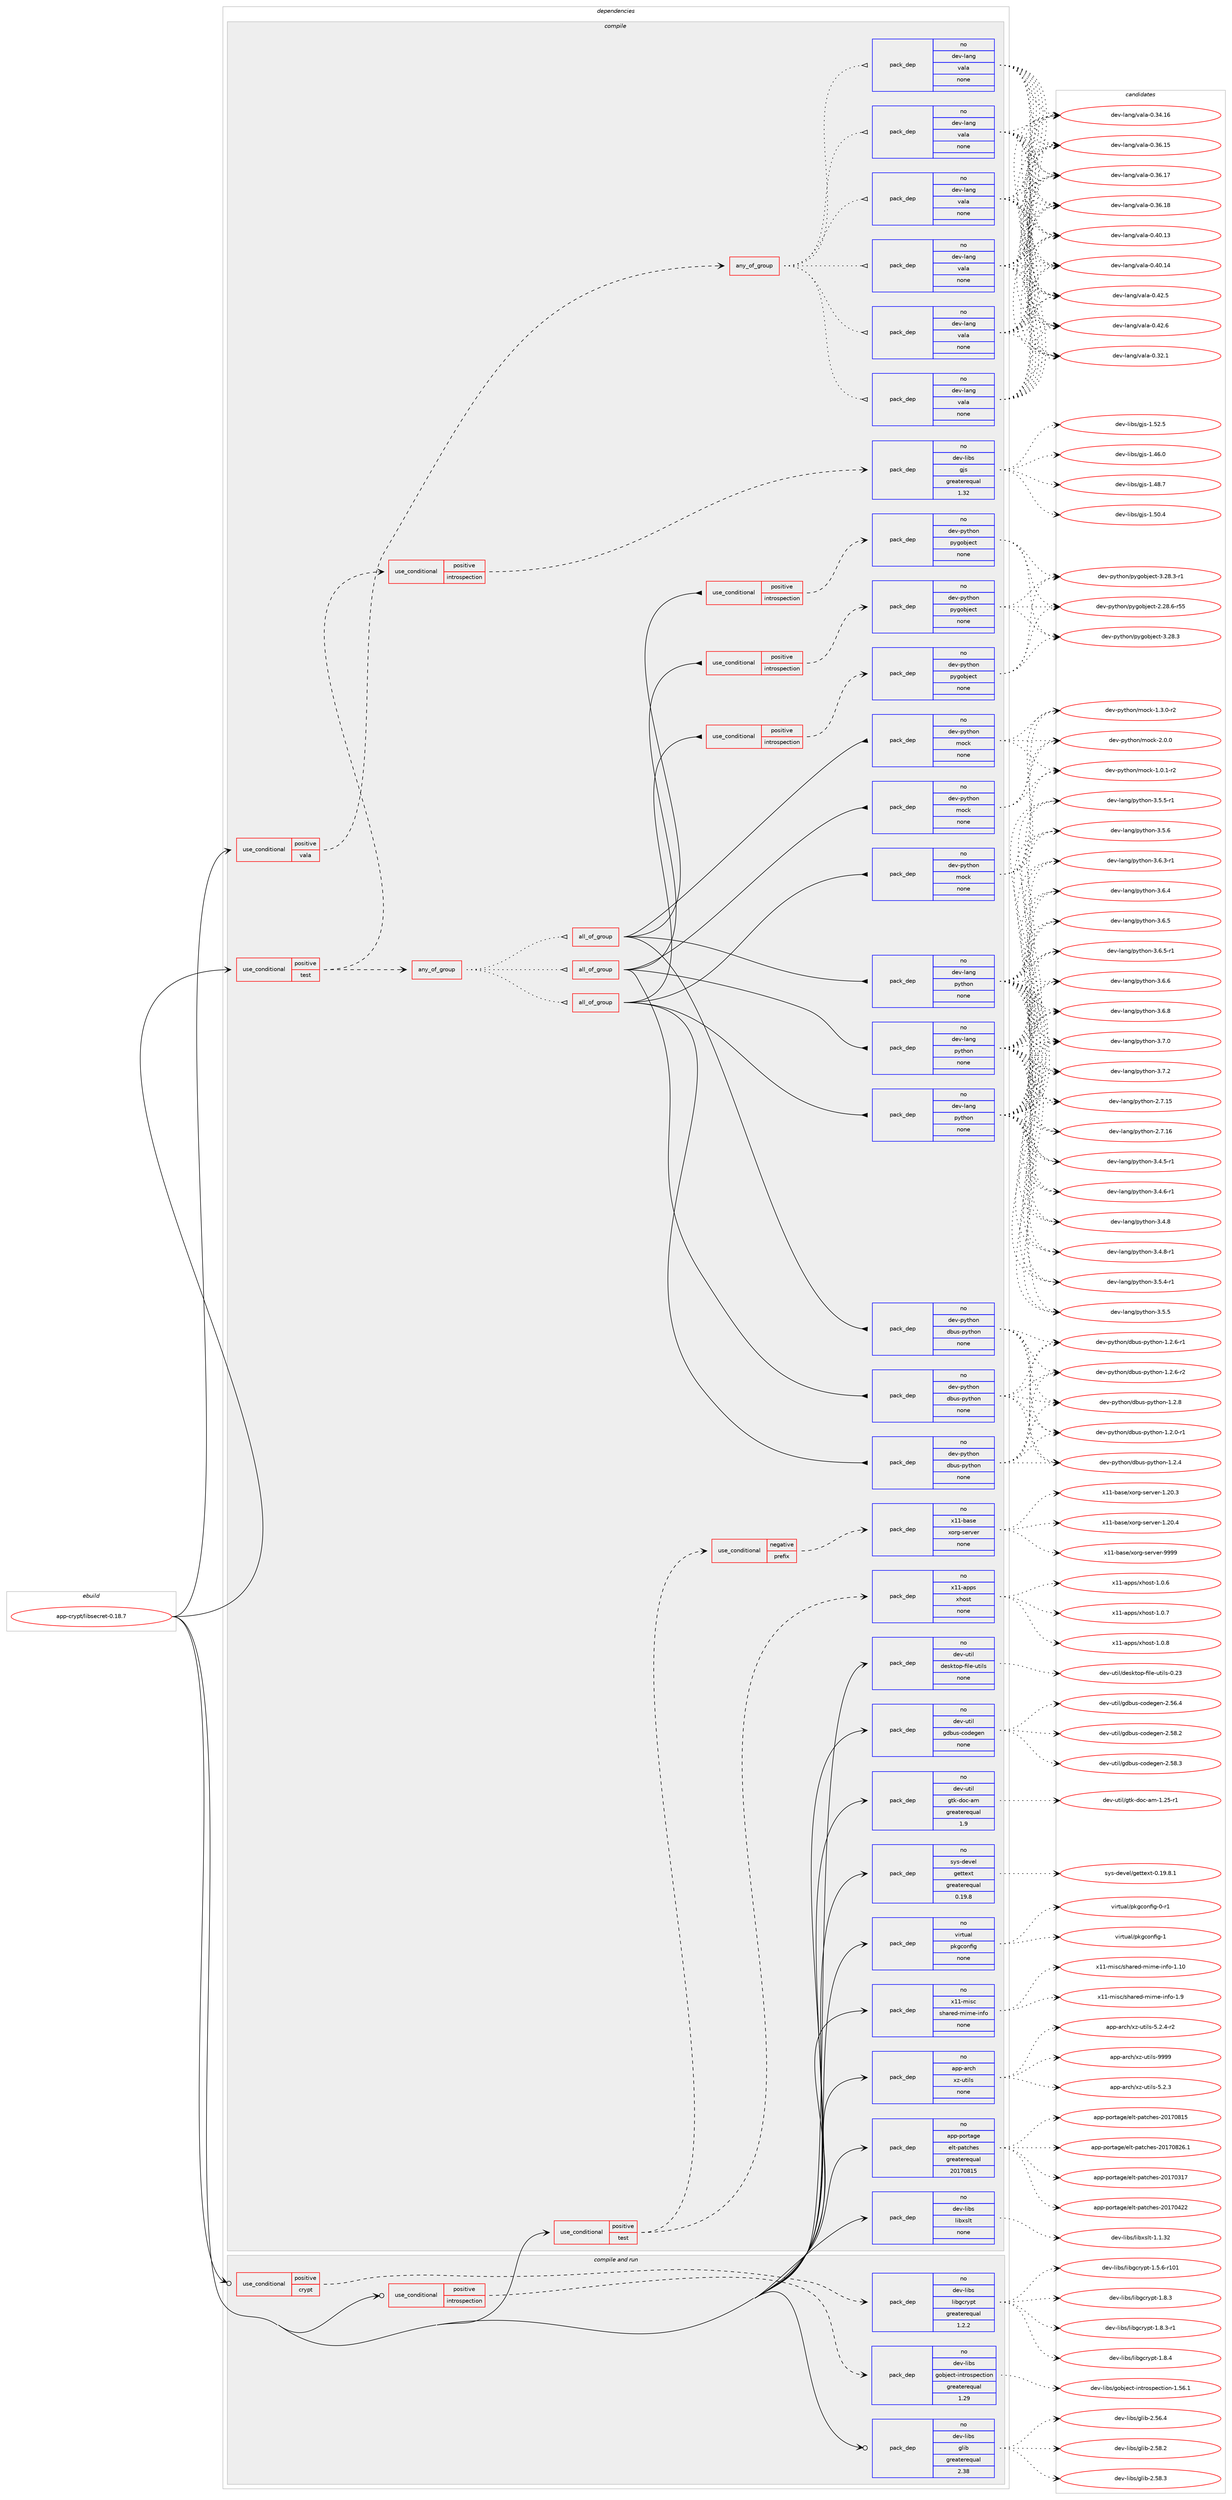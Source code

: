 digraph prolog {

# *************
# Graph options
# *************

newrank=true;
concentrate=true;
compound=true;
graph [rankdir=LR,fontname=Helvetica,fontsize=10,ranksep=1.5];#, ranksep=2.5, nodesep=0.2];
edge  [arrowhead=vee];
node  [fontname=Helvetica,fontsize=10];

# **********
# The ebuild
# **********

subgraph cluster_leftcol {
color=gray;
rank=same;
label=<<i>ebuild</i>>;
id [label="app-crypt/libsecret-0.18.7", color=red, width=4, href="../app-crypt/libsecret-0.18.7.svg"];
}

# ****************
# The dependencies
# ****************

subgraph cluster_midcol {
color=gray;
label=<<i>dependencies</i>>;
subgraph cluster_compile {
fillcolor="#eeeeee";
style=filled;
label=<<i>compile</i>>;
subgraph cond347782 {
dependency1276121 [label=<<TABLE BORDER="0" CELLBORDER="1" CELLSPACING="0" CELLPADDING="4"><TR><TD ROWSPAN="3" CELLPADDING="10">use_conditional</TD></TR><TR><TD>positive</TD></TR><TR><TD>test</TD></TR></TABLE>>, shape=none, color=red];
subgraph any19300 {
dependency1276122 [label=<<TABLE BORDER="0" CELLBORDER="1" CELLSPACING="0" CELLPADDING="4"><TR><TD CELLPADDING="10">any_of_group</TD></TR></TABLE>>, shape=none, color=red];subgraph all527 {
dependency1276123 [label=<<TABLE BORDER="0" CELLBORDER="1" CELLSPACING="0" CELLPADDING="4"><TR><TD CELLPADDING="10">all_of_group</TD></TR></TABLE>>, shape=none, color=red];subgraph pack908515 {
dependency1276124 [label=<<TABLE BORDER="0" CELLBORDER="1" CELLSPACING="0" CELLPADDING="4" WIDTH="220"><TR><TD ROWSPAN="6" CELLPADDING="30">pack_dep</TD></TR><TR><TD WIDTH="110">no</TD></TR><TR><TD>dev-lang</TD></TR><TR><TD>python</TD></TR><TR><TD>none</TD></TR><TR><TD></TD></TR></TABLE>>, shape=none, color=blue];
}
dependency1276123:e -> dependency1276124:w [weight=20,style="solid",arrowhead="inv"];
subgraph pack908516 {
dependency1276125 [label=<<TABLE BORDER="0" CELLBORDER="1" CELLSPACING="0" CELLPADDING="4" WIDTH="220"><TR><TD ROWSPAN="6" CELLPADDING="30">pack_dep</TD></TR><TR><TD WIDTH="110">no</TD></TR><TR><TD>dev-python</TD></TR><TR><TD>mock</TD></TR><TR><TD>none</TD></TR><TR><TD></TD></TR></TABLE>>, shape=none, color=blue];
}
dependency1276123:e -> dependency1276125:w [weight=20,style="solid",arrowhead="inv"];
subgraph pack908517 {
dependency1276126 [label=<<TABLE BORDER="0" CELLBORDER="1" CELLSPACING="0" CELLPADDING="4" WIDTH="220"><TR><TD ROWSPAN="6" CELLPADDING="30">pack_dep</TD></TR><TR><TD WIDTH="110">no</TD></TR><TR><TD>dev-python</TD></TR><TR><TD>dbus-python</TD></TR><TR><TD>none</TD></TR><TR><TD></TD></TR></TABLE>>, shape=none, color=blue];
}
dependency1276123:e -> dependency1276126:w [weight=20,style="solid",arrowhead="inv"];
subgraph cond347783 {
dependency1276127 [label=<<TABLE BORDER="0" CELLBORDER="1" CELLSPACING="0" CELLPADDING="4"><TR><TD ROWSPAN="3" CELLPADDING="10">use_conditional</TD></TR><TR><TD>positive</TD></TR><TR><TD>introspection</TD></TR></TABLE>>, shape=none, color=red];
subgraph pack908518 {
dependency1276128 [label=<<TABLE BORDER="0" CELLBORDER="1" CELLSPACING="0" CELLPADDING="4" WIDTH="220"><TR><TD ROWSPAN="6" CELLPADDING="30">pack_dep</TD></TR><TR><TD WIDTH="110">no</TD></TR><TR><TD>dev-python</TD></TR><TR><TD>pygobject</TD></TR><TR><TD>none</TD></TR><TR><TD></TD></TR></TABLE>>, shape=none, color=blue];
}
dependency1276127:e -> dependency1276128:w [weight=20,style="dashed",arrowhead="vee"];
}
dependency1276123:e -> dependency1276127:w [weight=20,style="solid",arrowhead="inv"];
}
dependency1276122:e -> dependency1276123:w [weight=20,style="dotted",arrowhead="oinv"];
subgraph all528 {
dependency1276129 [label=<<TABLE BORDER="0" CELLBORDER="1" CELLSPACING="0" CELLPADDING="4"><TR><TD CELLPADDING="10">all_of_group</TD></TR></TABLE>>, shape=none, color=red];subgraph pack908519 {
dependency1276130 [label=<<TABLE BORDER="0" CELLBORDER="1" CELLSPACING="0" CELLPADDING="4" WIDTH="220"><TR><TD ROWSPAN="6" CELLPADDING="30">pack_dep</TD></TR><TR><TD WIDTH="110">no</TD></TR><TR><TD>dev-lang</TD></TR><TR><TD>python</TD></TR><TR><TD>none</TD></TR><TR><TD></TD></TR></TABLE>>, shape=none, color=blue];
}
dependency1276129:e -> dependency1276130:w [weight=20,style="solid",arrowhead="inv"];
subgraph pack908520 {
dependency1276131 [label=<<TABLE BORDER="0" CELLBORDER="1" CELLSPACING="0" CELLPADDING="4" WIDTH="220"><TR><TD ROWSPAN="6" CELLPADDING="30">pack_dep</TD></TR><TR><TD WIDTH="110">no</TD></TR><TR><TD>dev-python</TD></TR><TR><TD>mock</TD></TR><TR><TD>none</TD></TR><TR><TD></TD></TR></TABLE>>, shape=none, color=blue];
}
dependency1276129:e -> dependency1276131:w [weight=20,style="solid",arrowhead="inv"];
subgraph pack908521 {
dependency1276132 [label=<<TABLE BORDER="0" CELLBORDER="1" CELLSPACING="0" CELLPADDING="4" WIDTH="220"><TR><TD ROWSPAN="6" CELLPADDING="30">pack_dep</TD></TR><TR><TD WIDTH="110">no</TD></TR><TR><TD>dev-python</TD></TR><TR><TD>dbus-python</TD></TR><TR><TD>none</TD></TR><TR><TD></TD></TR></TABLE>>, shape=none, color=blue];
}
dependency1276129:e -> dependency1276132:w [weight=20,style="solid",arrowhead="inv"];
subgraph cond347784 {
dependency1276133 [label=<<TABLE BORDER="0" CELLBORDER="1" CELLSPACING="0" CELLPADDING="4"><TR><TD ROWSPAN="3" CELLPADDING="10">use_conditional</TD></TR><TR><TD>positive</TD></TR><TR><TD>introspection</TD></TR></TABLE>>, shape=none, color=red];
subgraph pack908522 {
dependency1276134 [label=<<TABLE BORDER="0" CELLBORDER="1" CELLSPACING="0" CELLPADDING="4" WIDTH="220"><TR><TD ROWSPAN="6" CELLPADDING="30">pack_dep</TD></TR><TR><TD WIDTH="110">no</TD></TR><TR><TD>dev-python</TD></TR><TR><TD>pygobject</TD></TR><TR><TD>none</TD></TR><TR><TD></TD></TR></TABLE>>, shape=none, color=blue];
}
dependency1276133:e -> dependency1276134:w [weight=20,style="dashed",arrowhead="vee"];
}
dependency1276129:e -> dependency1276133:w [weight=20,style="solid",arrowhead="inv"];
}
dependency1276122:e -> dependency1276129:w [weight=20,style="dotted",arrowhead="oinv"];
subgraph all529 {
dependency1276135 [label=<<TABLE BORDER="0" CELLBORDER="1" CELLSPACING="0" CELLPADDING="4"><TR><TD CELLPADDING="10">all_of_group</TD></TR></TABLE>>, shape=none, color=red];subgraph pack908523 {
dependency1276136 [label=<<TABLE BORDER="0" CELLBORDER="1" CELLSPACING="0" CELLPADDING="4" WIDTH="220"><TR><TD ROWSPAN="6" CELLPADDING="30">pack_dep</TD></TR><TR><TD WIDTH="110">no</TD></TR><TR><TD>dev-lang</TD></TR><TR><TD>python</TD></TR><TR><TD>none</TD></TR><TR><TD></TD></TR></TABLE>>, shape=none, color=blue];
}
dependency1276135:e -> dependency1276136:w [weight=20,style="solid",arrowhead="inv"];
subgraph pack908524 {
dependency1276137 [label=<<TABLE BORDER="0" CELLBORDER="1" CELLSPACING="0" CELLPADDING="4" WIDTH="220"><TR><TD ROWSPAN="6" CELLPADDING="30">pack_dep</TD></TR><TR><TD WIDTH="110">no</TD></TR><TR><TD>dev-python</TD></TR><TR><TD>mock</TD></TR><TR><TD>none</TD></TR><TR><TD></TD></TR></TABLE>>, shape=none, color=blue];
}
dependency1276135:e -> dependency1276137:w [weight=20,style="solid",arrowhead="inv"];
subgraph pack908525 {
dependency1276138 [label=<<TABLE BORDER="0" CELLBORDER="1" CELLSPACING="0" CELLPADDING="4" WIDTH="220"><TR><TD ROWSPAN="6" CELLPADDING="30">pack_dep</TD></TR><TR><TD WIDTH="110">no</TD></TR><TR><TD>dev-python</TD></TR><TR><TD>dbus-python</TD></TR><TR><TD>none</TD></TR><TR><TD></TD></TR></TABLE>>, shape=none, color=blue];
}
dependency1276135:e -> dependency1276138:w [weight=20,style="solid",arrowhead="inv"];
subgraph cond347785 {
dependency1276139 [label=<<TABLE BORDER="0" CELLBORDER="1" CELLSPACING="0" CELLPADDING="4"><TR><TD ROWSPAN="3" CELLPADDING="10">use_conditional</TD></TR><TR><TD>positive</TD></TR><TR><TD>introspection</TD></TR></TABLE>>, shape=none, color=red];
subgraph pack908526 {
dependency1276140 [label=<<TABLE BORDER="0" CELLBORDER="1" CELLSPACING="0" CELLPADDING="4" WIDTH="220"><TR><TD ROWSPAN="6" CELLPADDING="30">pack_dep</TD></TR><TR><TD WIDTH="110">no</TD></TR><TR><TD>dev-python</TD></TR><TR><TD>pygobject</TD></TR><TR><TD>none</TD></TR><TR><TD></TD></TR></TABLE>>, shape=none, color=blue];
}
dependency1276139:e -> dependency1276140:w [weight=20,style="dashed",arrowhead="vee"];
}
dependency1276135:e -> dependency1276139:w [weight=20,style="solid",arrowhead="inv"];
}
dependency1276122:e -> dependency1276135:w [weight=20,style="dotted",arrowhead="oinv"];
}
dependency1276121:e -> dependency1276122:w [weight=20,style="dashed",arrowhead="vee"];
subgraph cond347786 {
dependency1276141 [label=<<TABLE BORDER="0" CELLBORDER="1" CELLSPACING="0" CELLPADDING="4"><TR><TD ROWSPAN="3" CELLPADDING="10">use_conditional</TD></TR><TR><TD>positive</TD></TR><TR><TD>introspection</TD></TR></TABLE>>, shape=none, color=red];
subgraph pack908527 {
dependency1276142 [label=<<TABLE BORDER="0" CELLBORDER="1" CELLSPACING="0" CELLPADDING="4" WIDTH="220"><TR><TD ROWSPAN="6" CELLPADDING="30">pack_dep</TD></TR><TR><TD WIDTH="110">no</TD></TR><TR><TD>dev-libs</TD></TR><TR><TD>gjs</TD></TR><TR><TD>greaterequal</TD></TR><TR><TD>1.32</TD></TR></TABLE>>, shape=none, color=blue];
}
dependency1276141:e -> dependency1276142:w [weight=20,style="dashed",arrowhead="vee"];
}
dependency1276121:e -> dependency1276141:w [weight=20,style="dashed",arrowhead="vee"];
}
id:e -> dependency1276121:w [weight=20,style="solid",arrowhead="vee"];
subgraph cond347787 {
dependency1276143 [label=<<TABLE BORDER="0" CELLBORDER="1" CELLSPACING="0" CELLPADDING="4"><TR><TD ROWSPAN="3" CELLPADDING="10">use_conditional</TD></TR><TR><TD>positive</TD></TR><TR><TD>test</TD></TR></TABLE>>, shape=none, color=red];
subgraph cond347788 {
dependency1276144 [label=<<TABLE BORDER="0" CELLBORDER="1" CELLSPACING="0" CELLPADDING="4"><TR><TD ROWSPAN="3" CELLPADDING="10">use_conditional</TD></TR><TR><TD>negative</TD></TR><TR><TD>prefix</TD></TR></TABLE>>, shape=none, color=red];
subgraph pack908528 {
dependency1276145 [label=<<TABLE BORDER="0" CELLBORDER="1" CELLSPACING="0" CELLPADDING="4" WIDTH="220"><TR><TD ROWSPAN="6" CELLPADDING="30">pack_dep</TD></TR><TR><TD WIDTH="110">no</TD></TR><TR><TD>x11-base</TD></TR><TR><TD>xorg-server</TD></TR><TR><TD>none</TD></TR><TR><TD></TD></TR></TABLE>>, shape=none, color=blue];
}
dependency1276144:e -> dependency1276145:w [weight=20,style="dashed",arrowhead="vee"];
}
dependency1276143:e -> dependency1276144:w [weight=20,style="dashed",arrowhead="vee"];
subgraph pack908529 {
dependency1276146 [label=<<TABLE BORDER="0" CELLBORDER="1" CELLSPACING="0" CELLPADDING="4" WIDTH="220"><TR><TD ROWSPAN="6" CELLPADDING="30">pack_dep</TD></TR><TR><TD WIDTH="110">no</TD></TR><TR><TD>x11-apps</TD></TR><TR><TD>xhost</TD></TR><TR><TD>none</TD></TR><TR><TD></TD></TR></TABLE>>, shape=none, color=blue];
}
dependency1276143:e -> dependency1276146:w [weight=20,style="dashed",arrowhead="vee"];
}
id:e -> dependency1276143:w [weight=20,style="solid",arrowhead="vee"];
subgraph cond347789 {
dependency1276147 [label=<<TABLE BORDER="0" CELLBORDER="1" CELLSPACING="0" CELLPADDING="4"><TR><TD ROWSPAN="3" CELLPADDING="10">use_conditional</TD></TR><TR><TD>positive</TD></TR><TR><TD>vala</TD></TR></TABLE>>, shape=none, color=red];
subgraph any19301 {
dependency1276148 [label=<<TABLE BORDER="0" CELLBORDER="1" CELLSPACING="0" CELLPADDING="4"><TR><TD CELLPADDING="10">any_of_group</TD></TR></TABLE>>, shape=none, color=red];subgraph pack908530 {
dependency1276149 [label=<<TABLE BORDER="0" CELLBORDER="1" CELLSPACING="0" CELLPADDING="4" WIDTH="220"><TR><TD ROWSPAN="6" CELLPADDING="30">pack_dep</TD></TR><TR><TD WIDTH="110">no</TD></TR><TR><TD>dev-lang</TD></TR><TR><TD>vala</TD></TR><TR><TD>none</TD></TR><TR><TD></TD></TR></TABLE>>, shape=none, color=blue];
}
dependency1276148:e -> dependency1276149:w [weight=20,style="dotted",arrowhead="oinv"];
subgraph pack908531 {
dependency1276150 [label=<<TABLE BORDER="0" CELLBORDER="1" CELLSPACING="0" CELLPADDING="4" WIDTH="220"><TR><TD ROWSPAN="6" CELLPADDING="30">pack_dep</TD></TR><TR><TD WIDTH="110">no</TD></TR><TR><TD>dev-lang</TD></TR><TR><TD>vala</TD></TR><TR><TD>none</TD></TR><TR><TD></TD></TR></TABLE>>, shape=none, color=blue];
}
dependency1276148:e -> dependency1276150:w [weight=20,style="dotted",arrowhead="oinv"];
subgraph pack908532 {
dependency1276151 [label=<<TABLE BORDER="0" CELLBORDER="1" CELLSPACING="0" CELLPADDING="4" WIDTH="220"><TR><TD ROWSPAN="6" CELLPADDING="30">pack_dep</TD></TR><TR><TD WIDTH="110">no</TD></TR><TR><TD>dev-lang</TD></TR><TR><TD>vala</TD></TR><TR><TD>none</TD></TR><TR><TD></TD></TR></TABLE>>, shape=none, color=blue];
}
dependency1276148:e -> dependency1276151:w [weight=20,style="dotted",arrowhead="oinv"];
subgraph pack908533 {
dependency1276152 [label=<<TABLE BORDER="0" CELLBORDER="1" CELLSPACING="0" CELLPADDING="4" WIDTH="220"><TR><TD ROWSPAN="6" CELLPADDING="30">pack_dep</TD></TR><TR><TD WIDTH="110">no</TD></TR><TR><TD>dev-lang</TD></TR><TR><TD>vala</TD></TR><TR><TD>none</TD></TR><TR><TD></TD></TR></TABLE>>, shape=none, color=blue];
}
dependency1276148:e -> dependency1276152:w [weight=20,style="dotted",arrowhead="oinv"];
subgraph pack908534 {
dependency1276153 [label=<<TABLE BORDER="0" CELLBORDER="1" CELLSPACING="0" CELLPADDING="4" WIDTH="220"><TR><TD ROWSPAN="6" CELLPADDING="30">pack_dep</TD></TR><TR><TD WIDTH="110">no</TD></TR><TR><TD>dev-lang</TD></TR><TR><TD>vala</TD></TR><TR><TD>none</TD></TR><TR><TD></TD></TR></TABLE>>, shape=none, color=blue];
}
dependency1276148:e -> dependency1276153:w [weight=20,style="dotted",arrowhead="oinv"];
subgraph pack908535 {
dependency1276154 [label=<<TABLE BORDER="0" CELLBORDER="1" CELLSPACING="0" CELLPADDING="4" WIDTH="220"><TR><TD ROWSPAN="6" CELLPADDING="30">pack_dep</TD></TR><TR><TD WIDTH="110">no</TD></TR><TR><TD>dev-lang</TD></TR><TR><TD>vala</TD></TR><TR><TD>none</TD></TR><TR><TD></TD></TR></TABLE>>, shape=none, color=blue];
}
dependency1276148:e -> dependency1276154:w [weight=20,style="dotted",arrowhead="oinv"];
}
dependency1276147:e -> dependency1276148:w [weight=20,style="dashed",arrowhead="vee"];
}
id:e -> dependency1276147:w [weight=20,style="solid",arrowhead="vee"];
subgraph pack908536 {
dependency1276155 [label=<<TABLE BORDER="0" CELLBORDER="1" CELLSPACING="0" CELLPADDING="4" WIDTH="220"><TR><TD ROWSPAN="6" CELLPADDING="30">pack_dep</TD></TR><TR><TD WIDTH="110">no</TD></TR><TR><TD>app-arch</TD></TR><TR><TD>xz-utils</TD></TR><TR><TD>none</TD></TR><TR><TD></TD></TR></TABLE>>, shape=none, color=blue];
}
id:e -> dependency1276155:w [weight=20,style="solid",arrowhead="vee"];
subgraph pack908537 {
dependency1276156 [label=<<TABLE BORDER="0" CELLBORDER="1" CELLSPACING="0" CELLPADDING="4" WIDTH="220"><TR><TD ROWSPAN="6" CELLPADDING="30">pack_dep</TD></TR><TR><TD WIDTH="110">no</TD></TR><TR><TD>app-portage</TD></TR><TR><TD>elt-patches</TD></TR><TR><TD>greaterequal</TD></TR><TR><TD>20170815</TD></TR></TABLE>>, shape=none, color=blue];
}
id:e -> dependency1276156:w [weight=20,style="solid",arrowhead="vee"];
subgraph pack908538 {
dependency1276157 [label=<<TABLE BORDER="0" CELLBORDER="1" CELLSPACING="0" CELLPADDING="4" WIDTH="220"><TR><TD ROWSPAN="6" CELLPADDING="30">pack_dep</TD></TR><TR><TD WIDTH="110">no</TD></TR><TR><TD>dev-libs</TD></TR><TR><TD>libxslt</TD></TR><TR><TD>none</TD></TR><TR><TD></TD></TR></TABLE>>, shape=none, color=blue];
}
id:e -> dependency1276157:w [weight=20,style="solid",arrowhead="vee"];
subgraph pack908539 {
dependency1276158 [label=<<TABLE BORDER="0" CELLBORDER="1" CELLSPACING="0" CELLPADDING="4" WIDTH="220"><TR><TD ROWSPAN="6" CELLPADDING="30">pack_dep</TD></TR><TR><TD WIDTH="110">no</TD></TR><TR><TD>dev-util</TD></TR><TR><TD>desktop-file-utils</TD></TR><TR><TD>none</TD></TR><TR><TD></TD></TR></TABLE>>, shape=none, color=blue];
}
id:e -> dependency1276158:w [weight=20,style="solid",arrowhead="vee"];
subgraph pack908540 {
dependency1276159 [label=<<TABLE BORDER="0" CELLBORDER="1" CELLSPACING="0" CELLPADDING="4" WIDTH="220"><TR><TD ROWSPAN="6" CELLPADDING="30">pack_dep</TD></TR><TR><TD WIDTH="110">no</TD></TR><TR><TD>dev-util</TD></TR><TR><TD>gdbus-codegen</TD></TR><TR><TD>none</TD></TR><TR><TD></TD></TR></TABLE>>, shape=none, color=blue];
}
id:e -> dependency1276159:w [weight=20,style="solid",arrowhead="vee"];
subgraph pack908541 {
dependency1276160 [label=<<TABLE BORDER="0" CELLBORDER="1" CELLSPACING="0" CELLPADDING="4" WIDTH="220"><TR><TD ROWSPAN="6" CELLPADDING="30">pack_dep</TD></TR><TR><TD WIDTH="110">no</TD></TR><TR><TD>dev-util</TD></TR><TR><TD>gtk-doc-am</TD></TR><TR><TD>greaterequal</TD></TR><TR><TD>1.9</TD></TR></TABLE>>, shape=none, color=blue];
}
id:e -> dependency1276160:w [weight=20,style="solid",arrowhead="vee"];
subgraph pack908542 {
dependency1276161 [label=<<TABLE BORDER="0" CELLBORDER="1" CELLSPACING="0" CELLPADDING="4" WIDTH="220"><TR><TD ROWSPAN="6" CELLPADDING="30">pack_dep</TD></TR><TR><TD WIDTH="110">no</TD></TR><TR><TD>sys-devel</TD></TR><TR><TD>gettext</TD></TR><TR><TD>greaterequal</TD></TR><TR><TD>0.19.8</TD></TR></TABLE>>, shape=none, color=blue];
}
id:e -> dependency1276161:w [weight=20,style="solid",arrowhead="vee"];
subgraph pack908543 {
dependency1276162 [label=<<TABLE BORDER="0" CELLBORDER="1" CELLSPACING="0" CELLPADDING="4" WIDTH="220"><TR><TD ROWSPAN="6" CELLPADDING="30">pack_dep</TD></TR><TR><TD WIDTH="110">no</TD></TR><TR><TD>virtual</TD></TR><TR><TD>pkgconfig</TD></TR><TR><TD>none</TD></TR><TR><TD></TD></TR></TABLE>>, shape=none, color=blue];
}
id:e -> dependency1276162:w [weight=20,style="solid",arrowhead="vee"];
subgraph pack908544 {
dependency1276163 [label=<<TABLE BORDER="0" CELLBORDER="1" CELLSPACING="0" CELLPADDING="4" WIDTH="220"><TR><TD ROWSPAN="6" CELLPADDING="30">pack_dep</TD></TR><TR><TD WIDTH="110">no</TD></TR><TR><TD>x11-misc</TD></TR><TR><TD>shared-mime-info</TD></TR><TR><TD>none</TD></TR><TR><TD></TD></TR></TABLE>>, shape=none, color=blue];
}
id:e -> dependency1276163:w [weight=20,style="solid",arrowhead="vee"];
}
subgraph cluster_compileandrun {
fillcolor="#eeeeee";
style=filled;
label=<<i>compile and run</i>>;
subgraph cond347790 {
dependency1276164 [label=<<TABLE BORDER="0" CELLBORDER="1" CELLSPACING="0" CELLPADDING="4"><TR><TD ROWSPAN="3" CELLPADDING="10">use_conditional</TD></TR><TR><TD>positive</TD></TR><TR><TD>crypt</TD></TR></TABLE>>, shape=none, color=red];
subgraph pack908545 {
dependency1276165 [label=<<TABLE BORDER="0" CELLBORDER="1" CELLSPACING="0" CELLPADDING="4" WIDTH="220"><TR><TD ROWSPAN="6" CELLPADDING="30">pack_dep</TD></TR><TR><TD WIDTH="110">no</TD></TR><TR><TD>dev-libs</TD></TR><TR><TD>libgcrypt</TD></TR><TR><TD>greaterequal</TD></TR><TR><TD>1.2.2</TD></TR></TABLE>>, shape=none, color=blue];
}
dependency1276164:e -> dependency1276165:w [weight=20,style="dashed",arrowhead="vee"];
}
id:e -> dependency1276164:w [weight=20,style="solid",arrowhead="odotvee"];
subgraph cond347791 {
dependency1276166 [label=<<TABLE BORDER="0" CELLBORDER="1" CELLSPACING="0" CELLPADDING="4"><TR><TD ROWSPAN="3" CELLPADDING="10">use_conditional</TD></TR><TR><TD>positive</TD></TR><TR><TD>introspection</TD></TR></TABLE>>, shape=none, color=red];
subgraph pack908546 {
dependency1276167 [label=<<TABLE BORDER="0" CELLBORDER="1" CELLSPACING="0" CELLPADDING="4" WIDTH="220"><TR><TD ROWSPAN="6" CELLPADDING="30">pack_dep</TD></TR><TR><TD WIDTH="110">no</TD></TR><TR><TD>dev-libs</TD></TR><TR><TD>gobject-introspection</TD></TR><TR><TD>greaterequal</TD></TR><TR><TD>1.29</TD></TR></TABLE>>, shape=none, color=blue];
}
dependency1276166:e -> dependency1276167:w [weight=20,style="dashed",arrowhead="vee"];
}
id:e -> dependency1276166:w [weight=20,style="solid",arrowhead="odotvee"];
subgraph pack908547 {
dependency1276168 [label=<<TABLE BORDER="0" CELLBORDER="1" CELLSPACING="0" CELLPADDING="4" WIDTH="220"><TR><TD ROWSPAN="6" CELLPADDING="30">pack_dep</TD></TR><TR><TD WIDTH="110">no</TD></TR><TR><TD>dev-libs</TD></TR><TR><TD>glib</TD></TR><TR><TD>greaterequal</TD></TR><TR><TD>2.38</TD></TR></TABLE>>, shape=none, color=blue];
}
id:e -> dependency1276168:w [weight=20,style="solid",arrowhead="odotvee"];
}
subgraph cluster_run {
fillcolor="#eeeeee";
style=filled;
label=<<i>run</i>>;
}
}

# **************
# The candidates
# **************

subgraph cluster_choices {
rank=same;
color=gray;
label=<<i>candidates</i>>;

subgraph choice908515 {
color=black;
nodesep=1;
choice10010111845108971101034711212111610411111045504655464953 [label="dev-lang/python-2.7.15", color=red, width=4,href="../dev-lang/python-2.7.15.svg"];
choice10010111845108971101034711212111610411111045504655464954 [label="dev-lang/python-2.7.16", color=red, width=4,href="../dev-lang/python-2.7.16.svg"];
choice1001011184510897110103471121211161041111104551465246534511449 [label="dev-lang/python-3.4.5-r1", color=red, width=4,href="../dev-lang/python-3.4.5-r1.svg"];
choice1001011184510897110103471121211161041111104551465246544511449 [label="dev-lang/python-3.4.6-r1", color=red, width=4,href="../dev-lang/python-3.4.6-r1.svg"];
choice100101118451089711010347112121116104111110455146524656 [label="dev-lang/python-3.4.8", color=red, width=4,href="../dev-lang/python-3.4.8.svg"];
choice1001011184510897110103471121211161041111104551465246564511449 [label="dev-lang/python-3.4.8-r1", color=red, width=4,href="../dev-lang/python-3.4.8-r1.svg"];
choice1001011184510897110103471121211161041111104551465346524511449 [label="dev-lang/python-3.5.4-r1", color=red, width=4,href="../dev-lang/python-3.5.4-r1.svg"];
choice100101118451089711010347112121116104111110455146534653 [label="dev-lang/python-3.5.5", color=red, width=4,href="../dev-lang/python-3.5.5.svg"];
choice1001011184510897110103471121211161041111104551465346534511449 [label="dev-lang/python-3.5.5-r1", color=red, width=4,href="../dev-lang/python-3.5.5-r1.svg"];
choice100101118451089711010347112121116104111110455146534654 [label="dev-lang/python-3.5.6", color=red, width=4,href="../dev-lang/python-3.5.6.svg"];
choice1001011184510897110103471121211161041111104551465446514511449 [label="dev-lang/python-3.6.3-r1", color=red, width=4,href="../dev-lang/python-3.6.3-r1.svg"];
choice100101118451089711010347112121116104111110455146544652 [label="dev-lang/python-3.6.4", color=red, width=4,href="../dev-lang/python-3.6.4.svg"];
choice100101118451089711010347112121116104111110455146544653 [label="dev-lang/python-3.6.5", color=red, width=4,href="../dev-lang/python-3.6.5.svg"];
choice1001011184510897110103471121211161041111104551465446534511449 [label="dev-lang/python-3.6.5-r1", color=red, width=4,href="../dev-lang/python-3.6.5-r1.svg"];
choice100101118451089711010347112121116104111110455146544654 [label="dev-lang/python-3.6.6", color=red, width=4,href="../dev-lang/python-3.6.6.svg"];
choice100101118451089711010347112121116104111110455146544656 [label="dev-lang/python-3.6.8", color=red, width=4,href="../dev-lang/python-3.6.8.svg"];
choice100101118451089711010347112121116104111110455146554648 [label="dev-lang/python-3.7.0", color=red, width=4,href="../dev-lang/python-3.7.0.svg"];
choice100101118451089711010347112121116104111110455146554650 [label="dev-lang/python-3.7.2", color=red, width=4,href="../dev-lang/python-3.7.2.svg"];
dependency1276124:e -> choice10010111845108971101034711212111610411111045504655464953:w [style=dotted,weight="100"];
dependency1276124:e -> choice10010111845108971101034711212111610411111045504655464954:w [style=dotted,weight="100"];
dependency1276124:e -> choice1001011184510897110103471121211161041111104551465246534511449:w [style=dotted,weight="100"];
dependency1276124:e -> choice1001011184510897110103471121211161041111104551465246544511449:w [style=dotted,weight="100"];
dependency1276124:e -> choice100101118451089711010347112121116104111110455146524656:w [style=dotted,weight="100"];
dependency1276124:e -> choice1001011184510897110103471121211161041111104551465246564511449:w [style=dotted,weight="100"];
dependency1276124:e -> choice1001011184510897110103471121211161041111104551465346524511449:w [style=dotted,weight="100"];
dependency1276124:e -> choice100101118451089711010347112121116104111110455146534653:w [style=dotted,weight="100"];
dependency1276124:e -> choice1001011184510897110103471121211161041111104551465346534511449:w [style=dotted,weight="100"];
dependency1276124:e -> choice100101118451089711010347112121116104111110455146534654:w [style=dotted,weight="100"];
dependency1276124:e -> choice1001011184510897110103471121211161041111104551465446514511449:w [style=dotted,weight="100"];
dependency1276124:e -> choice100101118451089711010347112121116104111110455146544652:w [style=dotted,weight="100"];
dependency1276124:e -> choice100101118451089711010347112121116104111110455146544653:w [style=dotted,weight="100"];
dependency1276124:e -> choice1001011184510897110103471121211161041111104551465446534511449:w [style=dotted,weight="100"];
dependency1276124:e -> choice100101118451089711010347112121116104111110455146544654:w [style=dotted,weight="100"];
dependency1276124:e -> choice100101118451089711010347112121116104111110455146544656:w [style=dotted,weight="100"];
dependency1276124:e -> choice100101118451089711010347112121116104111110455146554648:w [style=dotted,weight="100"];
dependency1276124:e -> choice100101118451089711010347112121116104111110455146554650:w [style=dotted,weight="100"];
}
subgraph choice908516 {
color=black;
nodesep=1;
choice1001011184511212111610411111047109111991074549464846494511450 [label="dev-python/mock-1.0.1-r2", color=red, width=4,href="../dev-python/mock-1.0.1-r2.svg"];
choice1001011184511212111610411111047109111991074549465146484511450 [label="dev-python/mock-1.3.0-r2", color=red, width=4,href="../dev-python/mock-1.3.0-r2.svg"];
choice100101118451121211161041111104710911199107455046484648 [label="dev-python/mock-2.0.0", color=red, width=4,href="../dev-python/mock-2.0.0.svg"];
dependency1276125:e -> choice1001011184511212111610411111047109111991074549464846494511450:w [style=dotted,weight="100"];
dependency1276125:e -> choice1001011184511212111610411111047109111991074549465146484511450:w [style=dotted,weight="100"];
dependency1276125:e -> choice100101118451121211161041111104710911199107455046484648:w [style=dotted,weight="100"];
}
subgraph choice908517 {
color=black;
nodesep=1;
choice100101118451121211161041111104710098117115451121211161041111104549465046484511449 [label="dev-python/dbus-python-1.2.0-r1", color=red, width=4,href="../dev-python/dbus-python-1.2.0-r1.svg"];
choice10010111845112121116104111110471009811711545112121116104111110454946504652 [label="dev-python/dbus-python-1.2.4", color=red, width=4,href="../dev-python/dbus-python-1.2.4.svg"];
choice100101118451121211161041111104710098117115451121211161041111104549465046544511449 [label="dev-python/dbus-python-1.2.6-r1", color=red, width=4,href="../dev-python/dbus-python-1.2.6-r1.svg"];
choice100101118451121211161041111104710098117115451121211161041111104549465046544511450 [label="dev-python/dbus-python-1.2.6-r2", color=red, width=4,href="../dev-python/dbus-python-1.2.6-r2.svg"];
choice10010111845112121116104111110471009811711545112121116104111110454946504656 [label="dev-python/dbus-python-1.2.8", color=red, width=4,href="../dev-python/dbus-python-1.2.8.svg"];
dependency1276126:e -> choice100101118451121211161041111104710098117115451121211161041111104549465046484511449:w [style=dotted,weight="100"];
dependency1276126:e -> choice10010111845112121116104111110471009811711545112121116104111110454946504652:w [style=dotted,weight="100"];
dependency1276126:e -> choice100101118451121211161041111104710098117115451121211161041111104549465046544511449:w [style=dotted,weight="100"];
dependency1276126:e -> choice100101118451121211161041111104710098117115451121211161041111104549465046544511450:w [style=dotted,weight="100"];
dependency1276126:e -> choice10010111845112121116104111110471009811711545112121116104111110454946504656:w [style=dotted,weight="100"];
}
subgraph choice908518 {
color=black;
nodesep=1;
choice1001011184511212111610411111047112121103111981061019911645504650564654451145353 [label="dev-python/pygobject-2.28.6-r55", color=red, width=4,href="../dev-python/pygobject-2.28.6-r55.svg"];
choice1001011184511212111610411111047112121103111981061019911645514650564651 [label="dev-python/pygobject-3.28.3", color=red, width=4,href="../dev-python/pygobject-3.28.3.svg"];
choice10010111845112121116104111110471121211031119810610199116455146505646514511449 [label="dev-python/pygobject-3.28.3-r1", color=red, width=4,href="../dev-python/pygobject-3.28.3-r1.svg"];
dependency1276128:e -> choice1001011184511212111610411111047112121103111981061019911645504650564654451145353:w [style=dotted,weight="100"];
dependency1276128:e -> choice1001011184511212111610411111047112121103111981061019911645514650564651:w [style=dotted,weight="100"];
dependency1276128:e -> choice10010111845112121116104111110471121211031119810610199116455146505646514511449:w [style=dotted,weight="100"];
}
subgraph choice908519 {
color=black;
nodesep=1;
choice10010111845108971101034711212111610411111045504655464953 [label="dev-lang/python-2.7.15", color=red, width=4,href="../dev-lang/python-2.7.15.svg"];
choice10010111845108971101034711212111610411111045504655464954 [label="dev-lang/python-2.7.16", color=red, width=4,href="../dev-lang/python-2.7.16.svg"];
choice1001011184510897110103471121211161041111104551465246534511449 [label="dev-lang/python-3.4.5-r1", color=red, width=4,href="../dev-lang/python-3.4.5-r1.svg"];
choice1001011184510897110103471121211161041111104551465246544511449 [label="dev-lang/python-3.4.6-r1", color=red, width=4,href="../dev-lang/python-3.4.6-r1.svg"];
choice100101118451089711010347112121116104111110455146524656 [label="dev-lang/python-3.4.8", color=red, width=4,href="../dev-lang/python-3.4.8.svg"];
choice1001011184510897110103471121211161041111104551465246564511449 [label="dev-lang/python-3.4.8-r1", color=red, width=4,href="../dev-lang/python-3.4.8-r1.svg"];
choice1001011184510897110103471121211161041111104551465346524511449 [label="dev-lang/python-3.5.4-r1", color=red, width=4,href="../dev-lang/python-3.5.4-r1.svg"];
choice100101118451089711010347112121116104111110455146534653 [label="dev-lang/python-3.5.5", color=red, width=4,href="../dev-lang/python-3.5.5.svg"];
choice1001011184510897110103471121211161041111104551465346534511449 [label="dev-lang/python-3.5.5-r1", color=red, width=4,href="../dev-lang/python-3.5.5-r1.svg"];
choice100101118451089711010347112121116104111110455146534654 [label="dev-lang/python-3.5.6", color=red, width=4,href="../dev-lang/python-3.5.6.svg"];
choice1001011184510897110103471121211161041111104551465446514511449 [label="dev-lang/python-3.6.3-r1", color=red, width=4,href="../dev-lang/python-3.6.3-r1.svg"];
choice100101118451089711010347112121116104111110455146544652 [label="dev-lang/python-3.6.4", color=red, width=4,href="../dev-lang/python-3.6.4.svg"];
choice100101118451089711010347112121116104111110455146544653 [label="dev-lang/python-3.6.5", color=red, width=4,href="../dev-lang/python-3.6.5.svg"];
choice1001011184510897110103471121211161041111104551465446534511449 [label="dev-lang/python-3.6.5-r1", color=red, width=4,href="../dev-lang/python-3.6.5-r1.svg"];
choice100101118451089711010347112121116104111110455146544654 [label="dev-lang/python-3.6.6", color=red, width=4,href="../dev-lang/python-3.6.6.svg"];
choice100101118451089711010347112121116104111110455146544656 [label="dev-lang/python-3.6.8", color=red, width=4,href="../dev-lang/python-3.6.8.svg"];
choice100101118451089711010347112121116104111110455146554648 [label="dev-lang/python-3.7.0", color=red, width=4,href="../dev-lang/python-3.7.0.svg"];
choice100101118451089711010347112121116104111110455146554650 [label="dev-lang/python-3.7.2", color=red, width=4,href="../dev-lang/python-3.7.2.svg"];
dependency1276130:e -> choice10010111845108971101034711212111610411111045504655464953:w [style=dotted,weight="100"];
dependency1276130:e -> choice10010111845108971101034711212111610411111045504655464954:w [style=dotted,weight="100"];
dependency1276130:e -> choice1001011184510897110103471121211161041111104551465246534511449:w [style=dotted,weight="100"];
dependency1276130:e -> choice1001011184510897110103471121211161041111104551465246544511449:w [style=dotted,weight="100"];
dependency1276130:e -> choice100101118451089711010347112121116104111110455146524656:w [style=dotted,weight="100"];
dependency1276130:e -> choice1001011184510897110103471121211161041111104551465246564511449:w [style=dotted,weight="100"];
dependency1276130:e -> choice1001011184510897110103471121211161041111104551465346524511449:w [style=dotted,weight="100"];
dependency1276130:e -> choice100101118451089711010347112121116104111110455146534653:w [style=dotted,weight="100"];
dependency1276130:e -> choice1001011184510897110103471121211161041111104551465346534511449:w [style=dotted,weight="100"];
dependency1276130:e -> choice100101118451089711010347112121116104111110455146534654:w [style=dotted,weight="100"];
dependency1276130:e -> choice1001011184510897110103471121211161041111104551465446514511449:w [style=dotted,weight="100"];
dependency1276130:e -> choice100101118451089711010347112121116104111110455146544652:w [style=dotted,weight="100"];
dependency1276130:e -> choice100101118451089711010347112121116104111110455146544653:w [style=dotted,weight="100"];
dependency1276130:e -> choice1001011184510897110103471121211161041111104551465446534511449:w [style=dotted,weight="100"];
dependency1276130:e -> choice100101118451089711010347112121116104111110455146544654:w [style=dotted,weight="100"];
dependency1276130:e -> choice100101118451089711010347112121116104111110455146544656:w [style=dotted,weight="100"];
dependency1276130:e -> choice100101118451089711010347112121116104111110455146554648:w [style=dotted,weight="100"];
dependency1276130:e -> choice100101118451089711010347112121116104111110455146554650:w [style=dotted,weight="100"];
}
subgraph choice908520 {
color=black;
nodesep=1;
choice1001011184511212111610411111047109111991074549464846494511450 [label="dev-python/mock-1.0.1-r2", color=red, width=4,href="../dev-python/mock-1.0.1-r2.svg"];
choice1001011184511212111610411111047109111991074549465146484511450 [label="dev-python/mock-1.3.0-r2", color=red, width=4,href="../dev-python/mock-1.3.0-r2.svg"];
choice100101118451121211161041111104710911199107455046484648 [label="dev-python/mock-2.0.0", color=red, width=4,href="../dev-python/mock-2.0.0.svg"];
dependency1276131:e -> choice1001011184511212111610411111047109111991074549464846494511450:w [style=dotted,weight="100"];
dependency1276131:e -> choice1001011184511212111610411111047109111991074549465146484511450:w [style=dotted,weight="100"];
dependency1276131:e -> choice100101118451121211161041111104710911199107455046484648:w [style=dotted,weight="100"];
}
subgraph choice908521 {
color=black;
nodesep=1;
choice100101118451121211161041111104710098117115451121211161041111104549465046484511449 [label="dev-python/dbus-python-1.2.0-r1", color=red, width=4,href="../dev-python/dbus-python-1.2.0-r1.svg"];
choice10010111845112121116104111110471009811711545112121116104111110454946504652 [label="dev-python/dbus-python-1.2.4", color=red, width=4,href="../dev-python/dbus-python-1.2.4.svg"];
choice100101118451121211161041111104710098117115451121211161041111104549465046544511449 [label="dev-python/dbus-python-1.2.6-r1", color=red, width=4,href="../dev-python/dbus-python-1.2.6-r1.svg"];
choice100101118451121211161041111104710098117115451121211161041111104549465046544511450 [label="dev-python/dbus-python-1.2.6-r2", color=red, width=4,href="../dev-python/dbus-python-1.2.6-r2.svg"];
choice10010111845112121116104111110471009811711545112121116104111110454946504656 [label="dev-python/dbus-python-1.2.8", color=red, width=4,href="../dev-python/dbus-python-1.2.8.svg"];
dependency1276132:e -> choice100101118451121211161041111104710098117115451121211161041111104549465046484511449:w [style=dotted,weight="100"];
dependency1276132:e -> choice10010111845112121116104111110471009811711545112121116104111110454946504652:w [style=dotted,weight="100"];
dependency1276132:e -> choice100101118451121211161041111104710098117115451121211161041111104549465046544511449:w [style=dotted,weight="100"];
dependency1276132:e -> choice100101118451121211161041111104710098117115451121211161041111104549465046544511450:w [style=dotted,weight="100"];
dependency1276132:e -> choice10010111845112121116104111110471009811711545112121116104111110454946504656:w [style=dotted,weight="100"];
}
subgraph choice908522 {
color=black;
nodesep=1;
choice1001011184511212111610411111047112121103111981061019911645504650564654451145353 [label="dev-python/pygobject-2.28.6-r55", color=red, width=4,href="../dev-python/pygobject-2.28.6-r55.svg"];
choice1001011184511212111610411111047112121103111981061019911645514650564651 [label="dev-python/pygobject-3.28.3", color=red, width=4,href="../dev-python/pygobject-3.28.3.svg"];
choice10010111845112121116104111110471121211031119810610199116455146505646514511449 [label="dev-python/pygobject-3.28.3-r1", color=red, width=4,href="../dev-python/pygobject-3.28.3-r1.svg"];
dependency1276134:e -> choice1001011184511212111610411111047112121103111981061019911645504650564654451145353:w [style=dotted,weight="100"];
dependency1276134:e -> choice1001011184511212111610411111047112121103111981061019911645514650564651:w [style=dotted,weight="100"];
dependency1276134:e -> choice10010111845112121116104111110471121211031119810610199116455146505646514511449:w [style=dotted,weight="100"];
}
subgraph choice908523 {
color=black;
nodesep=1;
choice10010111845108971101034711212111610411111045504655464953 [label="dev-lang/python-2.7.15", color=red, width=4,href="../dev-lang/python-2.7.15.svg"];
choice10010111845108971101034711212111610411111045504655464954 [label="dev-lang/python-2.7.16", color=red, width=4,href="../dev-lang/python-2.7.16.svg"];
choice1001011184510897110103471121211161041111104551465246534511449 [label="dev-lang/python-3.4.5-r1", color=red, width=4,href="../dev-lang/python-3.4.5-r1.svg"];
choice1001011184510897110103471121211161041111104551465246544511449 [label="dev-lang/python-3.4.6-r1", color=red, width=4,href="../dev-lang/python-3.4.6-r1.svg"];
choice100101118451089711010347112121116104111110455146524656 [label="dev-lang/python-3.4.8", color=red, width=4,href="../dev-lang/python-3.4.8.svg"];
choice1001011184510897110103471121211161041111104551465246564511449 [label="dev-lang/python-3.4.8-r1", color=red, width=4,href="../dev-lang/python-3.4.8-r1.svg"];
choice1001011184510897110103471121211161041111104551465346524511449 [label="dev-lang/python-3.5.4-r1", color=red, width=4,href="../dev-lang/python-3.5.4-r1.svg"];
choice100101118451089711010347112121116104111110455146534653 [label="dev-lang/python-3.5.5", color=red, width=4,href="../dev-lang/python-3.5.5.svg"];
choice1001011184510897110103471121211161041111104551465346534511449 [label="dev-lang/python-3.5.5-r1", color=red, width=4,href="../dev-lang/python-3.5.5-r1.svg"];
choice100101118451089711010347112121116104111110455146534654 [label="dev-lang/python-3.5.6", color=red, width=4,href="../dev-lang/python-3.5.6.svg"];
choice1001011184510897110103471121211161041111104551465446514511449 [label="dev-lang/python-3.6.3-r1", color=red, width=4,href="../dev-lang/python-3.6.3-r1.svg"];
choice100101118451089711010347112121116104111110455146544652 [label="dev-lang/python-3.6.4", color=red, width=4,href="../dev-lang/python-3.6.4.svg"];
choice100101118451089711010347112121116104111110455146544653 [label="dev-lang/python-3.6.5", color=red, width=4,href="../dev-lang/python-3.6.5.svg"];
choice1001011184510897110103471121211161041111104551465446534511449 [label="dev-lang/python-3.6.5-r1", color=red, width=4,href="../dev-lang/python-3.6.5-r1.svg"];
choice100101118451089711010347112121116104111110455146544654 [label="dev-lang/python-3.6.6", color=red, width=4,href="../dev-lang/python-3.6.6.svg"];
choice100101118451089711010347112121116104111110455146544656 [label="dev-lang/python-3.6.8", color=red, width=4,href="../dev-lang/python-3.6.8.svg"];
choice100101118451089711010347112121116104111110455146554648 [label="dev-lang/python-3.7.0", color=red, width=4,href="../dev-lang/python-3.7.0.svg"];
choice100101118451089711010347112121116104111110455146554650 [label="dev-lang/python-3.7.2", color=red, width=4,href="../dev-lang/python-3.7.2.svg"];
dependency1276136:e -> choice10010111845108971101034711212111610411111045504655464953:w [style=dotted,weight="100"];
dependency1276136:e -> choice10010111845108971101034711212111610411111045504655464954:w [style=dotted,weight="100"];
dependency1276136:e -> choice1001011184510897110103471121211161041111104551465246534511449:w [style=dotted,weight="100"];
dependency1276136:e -> choice1001011184510897110103471121211161041111104551465246544511449:w [style=dotted,weight="100"];
dependency1276136:e -> choice100101118451089711010347112121116104111110455146524656:w [style=dotted,weight="100"];
dependency1276136:e -> choice1001011184510897110103471121211161041111104551465246564511449:w [style=dotted,weight="100"];
dependency1276136:e -> choice1001011184510897110103471121211161041111104551465346524511449:w [style=dotted,weight="100"];
dependency1276136:e -> choice100101118451089711010347112121116104111110455146534653:w [style=dotted,weight="100"];
dependency1276136:e -> choice1001011184510897110103471121211161041111104551465346534511449:w [style=dotted,weight="100"];
dependency1276136:e -> choice100101118451089711010347112121116104111110455146534654:w [style=dotted,weight="100"];
dependency1276136:e -> choice1001011184510897110103471121211161041111104551465446514511449:w [style=dotted,weight="100"];
dependency1276136:e -> choice100101118451089711010347112121116104111110455146544652:w [style=dotted,weight="100"];
dependency1276136:e -> choice100101118451089711010347112121116104111110455146544653:w [style=dotted,weight="100"];
dependency1276136:e -> choice1001011184510897110103471121211161041111104551465446534511449:w [style=dotted,weight="100"];
dependency1276136:e -> choice100101118451089711010347112121116104111110455146544654:w [style=dotted,weight="100"];
dependency1276136:e -> choice100101118451089711010347112121116104111110455146544656:w [style=dotted,weight="100"];
dependency1276136:e -> choice100101118451089711010347112121116104111110455146554648:w [style=dotted,weight="100"];
dependency1276136:e -> choice100101118451089711010347112121116104111110455146554650:w [style=dotted,weight="100"];
}
subgraph choice908524 {
color=black;
nodesep=1;
choice1001011184511212111610411111047109111991074549464846494511450 [label="dev-python/mock-1.0.1-r2", color=red, width=4,href="../dev-python/mock-1.0.1-r2.svg"];
choice1001011184511212111610411111047109111991074549465146484511450 [label="dev-python/mock-1.3.0-r2", color=red, width=4,href="../dev-python/mock-1.3.0-r2.svg"];
choice100101118451121211161041111104710911199107455046484648 [label="dev-python/mock-2.0.0", color=red, width=4,href="../dev-python/mock-2.0.0.svg"];
dependency1276137:e -> choice1001011184511212111610411111047109111991074549464846494511450:w [style=dotted,weight="100"];
dependency1276137:e -> choice1001011184511212111610411111047109111991074549465146484511450:w [style=dotted,weight="100"];
dependency1276137:e -> choice100101118451121211161041111104710911199107455046484648:w [style=dotted,weight="100"];
}
subgraph choice908525 {
color=black;
nodesep=1;
choice100101118451121211161041111104710098117115451121211161041111104549465046484511449 [label="dev-python/dbus-python-1.2.0-r1", color=red, width=4,href="../dev-python/dbus-python-1.2.0-r1.svg"];
choice10010111845112121116104111110471009811711545112121116104111110454946504652 [label="dev-python/dbus-python-1.2.4", color=red, width=4,href="../dev-python/dbus-python-1.2.4.svg"];
choice100101118451121211161041111104710098117115451121211161041111104549465046544511449 [label="dev-python/dbus-python-1.2.6-r1", color=red, width=4,href="../dev-python/dbus-python-1.2.6-r1.svg"];
choice100101118451121211161041111104710098117115451121211161041111104549465046544511450 [label="dev-python/dbus-python-1.2.6-r2", color=red, width=4,href="../dev-python/dbus-python-1.2.6-r2.svg"];
choice10010111845112121116104111110471009811711545112121116104111110454946504656 [label="dev-python/dbus-python-1.2.8", color=red, width=4,href="../dev-python/dbus-python-1.2.8.svg"];
dependency1276138:e -> choice100101118451121211161041111104710098117115451121211161041111104549465046484511449:w [style=dotted,weight="100"];
dependency1276138:e -> choice10010111845112121116104111110471009811711545112121116104111110454946504652:w [style=dotted,weight="100"];
dependency1276138:e -> choice100101118451121211161041111104710098117115451121211161041111104549465046544511449:w [style=dotted,weight="100"];
dependency1276138:e -> choice100101118451121211161041111104710098117115451121211161041111104549465046544511450:w [style=dotted,weight="100"];
dependency1276138:e -> choice10010111845112121116104111110471009811711545112121116104111110454946504656:w [style=dotted,weight="100"];
}
subgraph choice908526 {
color=black;
nodesep=1;
choice1001011184511212111610411111047112121103111981061019911645504650564654451145353 [label="dev-python/pygobject-2.28.6-r55", color=red, width=4,href="../dev-python/pygobject-2.28.6-r55.svg"];
choice1001011184511212111610411111047112121103111981061019911645514650564651 [label="dev-python/pygobject-3.28.3", color=red, width=4,href="../dev-python/pygobject-3.28.3.svg"];
choice10010111845112121116104111110471121211031119810610199116455146505646514511449 [label="dev-python/pygobject-3.28.3-r1", color=red, width=4,href="../dev-python/pygobject-3.28.3-r1.svg"];
dependency1276140:e -> choice1001011184511212111610411111047112121103111981061019911645504650564654451145353:w [style=dotted,weight="100"];
dependency1276140:e -> choice1001011184511212111610411111047112121103111981061019911645514650564651:w [style=dotted,weight="100"];
dependency1276140:e -> choice10010111845112121116104111110471121211031119810610199116455146505646514511449:w [style=dotted,weight="100"];
}
subgraph choice908527 {
color=black;
nodesep=1;
choice10010111845108105981154710310611545494652544648 [label="dev-libs/gjs-1.46.0", color=red, width=4,href="../dev-libs/gjs-1.46.0.svg"];
choice10010111845108105981154710310611545494652564655 [label="dev-libs/gjs-1.48.7", color=red, width=4,href="../dev-libs/gjs-1.48.7.svg"];
choice10010111845108105981154710310611545494653484652 [label="dev-libs/gjs-1.50.4", color=red, width=4,href="../dev-libs/gjs-1.50.4.svg"];
choice10010111845108105981154710310611545494653504653 [label="dev-libs/gjs-1.52.5", color=red, width=4,href="../dev-libs/gjs-1.52.5.svg"];
dependency1276142:e -> choice10010111845108105981154710310611545494652544648:w [style=dotted,weight="100"];
dependency1276142:e -> choice10010111845108105981154710310611545494652564655:w [style=dotted,weight="100"];
dependency1276142:e -> choice10010111845108105981154710310611545494653484652:w [style=dotted,weight="100"];
dependency1276142:e -> choice10010111845108105981154710310611545494653504653:w [style=dotted,weight="100"];
}
subgraph choice908528 {
color=black;
nodesep=1;
choice1204949459897115101471201111141034511510111411810111445494650484651 [label="x11-base/xorg-server-1.20.3", color=red, width=4,href="../x11-base/xorg-server-1.20.3.svg"];
choice1204949459897115101471201111141034511510111411810111445494650484652 [label="x11-base/xorg-server-1.20.4", color=red, width=4,href="../x11-base/xorg-server-1.20.4.svg"];
choice120494945989711510147120111114103451151011141181011144557575757 [label="x11-base/xorg-server-9999", color=red, width=4,href="../x11-base/xorg-server-9999.svg"];
dependency1276145:e -> choice1204949459897115101471201111141034511510111411810111445494650484651:w [style=dotted,weight="100"];
dependency1276145:e -> choice1204949459897115101471201111141034511510111411810111445494650484652:w [style=dotted,weight="100"];
dependency1276145:e -> choice120494945989711510147120111114103451151011141181011144557575757:w [style=dotted,weight="100"];
}
subgraph choice908529 {
color=black;
nodesep=1;
choice1204949459711211211547120104111115116454946484654 [label="x11-apps/xhost-1.0.6", color=red, width=4,href="../x11-apps/xhost-1.0.6.svg"];
choice1204949459711211211547120104111115116454946484655 [label="x11-apps/xhost-1.0.7", color=red, width=4,href="../x11-apps/xhost-1.0.7.svg"];
choice1204949459711211211547120104111115116454946484656 [label="x11-apps/xhost-1.0.8", color=red, width=4,href="../x11-apps/xhost-1.0.8.svg"];
dependency1276146:e -> choice1204949459711211211547120104111115116454946484654:w [style=dotted,weight="100"];
dependency1276146:e -> choice1204949459711211211547120104111115116454946484655:w [style=dotted,weight="100"];
dependency1276146:e -> choice1204949459711211211547120104111115116454946484656:w [style=dotted,weight="100"];
}
subgraph choice908530 {
color=black;
nodesep=1;
choice100101118451089711010347118971089745484651504649 [label="dev-lang/vala-0.32.1", color=red, width=4,href="../dev-lang/vala-0.32.1.svg"];
choice10010111845108971101034711897108974548465152464954 [label="dev-lang/vala-0.34.16", color=red, width=4,href="../dev-lang/vala-0.34.16.svg"];
choice10010111845108971101034711897108974548465154464953 [label="dev-lang/vala-0.36.15", color=red, width=4,href="../dev-lang/vala-0.36.15.svg"];
choice10010111845108971101034711897108974548465154464955 [label="dev-lang/vala-0.36.17", color=red, width=4,href="../dev-lang/vala-0.36.17.svg"];
choice10010111845108971101034711897108974548465154464956 [label="dev-lang/vala-0.36.18", color=red, width=4,href="../dev-lang/vala-0.36.18.svg"];
choice10010111845108971101034711897108974548465248464951 [label="dev-lang/vala-0.40.13", color=red, width=4,href="../dev-lang/vala-0.40.13.svg"];
choice10010111845108971101034711897108974548465248464952 [label="dev-lang/vala-0.40.14", color=red, width=4,href="../dev-lang/vala-0.40.14.svg"];
choice100101118451089711010347118971089745484652504653 [label="dev-lang/vala-0.42.5", color=red, width=4,href="../dev-lang/vala-0.42.5.svg"];
choice100101118451089711010347118971089745484652504654 [label="dev-lang/vala-0.42.6", color=red, width=4,href="../dev-lang/vala-0.42.6.svg"];
dependency1276149:e -> choice100101118451089711010347118971089745484651504649:w [style=dotted,weight="100"];
dependency1276149:e -> choice10010111845108971101034711897108974548465152464954:w [style=dotted,weight="100"];
dependency1276149:e -> choice10010111845108971101034711897108974548465154464953:w [style=dotted,weight="100"];
dependency1276149:e -> choice10010111845108971101034711897108974548465154464955:w [style=dotted,weight="100"];
dependency1276149:e -> choice10010111845108971101034711897108974548465154464956:w [style=dotted,weight="100"];
dependency1276149:e -> choice10010111845108971101034711897108974548465248464951:w [style=dotted,weight="100"];
dependency1276149:e -> choice10010111845108971101034711897108974548465248464952:w [style=dotted,weight="100"];
dependency1276149:e -> choice100101118451089711010347118971089745484652504653:w [style=dotted,weight="100"];
dependency1276149:e -> choice100101118451089711010347118971089745484652504654:w [style=dotted,weight="100"];
}
subgraph choice908531 {
color=black;
nodesep=1;
choice100101118451089711010347118971089745484651504649 [label="dev-lang/vala-0.32.1", color=red, width=4,href="../dev-lang/vala-0.32.1.svg"];
choice10010111845108971101034711897108974548465152464954 [label="dev-lang/vala-0.34.16", color=red, width=4,href="../dev-lang/vala-0.34.16.svg"];
choice10010111845108971101034711897108974548465154464953 [label="dev-lang/vala-0.36.15", color=red, width=4,href="../dev-lang/vala-0.36.15.svg"];
choice10010111845108971101034711897108974548465154464955 [label="dev-lang/vala-0.36.17", color=red, width=4,href="../dev-lang/vala-0.36.17.svg"];
choice10010111845108971101034711897108974548465154464956 [label="dev-lang/vala-0.36.18", color=red, width=4,href="../dev-lang/vala-0.36.18.svg"];
choice10010111845108971101034711897108974548465248464951 [label="dev-lang/vala-0.40.13", color=red, width=4,href="../dev-lang/vala-0.40.13.svg"];
choice10010111845108971101034711897108974548465248464952 [label="dev-lang/vala-0.40.14", color=red, width=4,href="../dev-lang/vala-0.40.14.svg"];
choice100101118451089711010347118971089745484652504653 [label="dev-lang/vala-0.42.5", color=red, width=4,href="../dev-lang/vala-0.42.5.svg"];
choice100101118451089711010347118971089745484652504654 [label="dev-lang/vala-0.42.6", color=red, width=4,href="../dev-lang/vala-0.42.6.svg"];
dependency1276150:e -> choice100101118451089711010347118971089745484651504649:w [style=dotted,weight="100"];
dependency1276150:e -> choice10010111845108971101034711897108974548465152464954:w [style=dotted,weight="100"];
dependency1276150:e -> choice10010111845108971101034711897108974548465154464953:w [style=dotted,weight="100"];
dependency1276150:e -> choice10010111845108971101034711897108974548465154464955:w [style=dotted,weight="100"];
dependency1276150:e -> choice10010111845108971101034711897108974548465154464956:w [style=dotted,weight="100"];
dependency1276150:e -> choice10010111845108971101034711897108974548465248464951:w [style=dotted,weight="100"];
dependency1276150:e -> choice10010111845108971101034711897108974548465248464952:w [style=dotted,weight="100"];
dependency1276150:e -> choice100101118451089711010347118971089745484652504653:w [style=dotted,weight="100"];
dependency1276150:e -> choice100101118451089711010347118971089745484652504654:w [style=dotted,weight="100"];
}
subgraph choice908532 {
color=black;
nodesep=1;
choice100101118451089711010347118971089745484651504649 [label="dev-lang/vala-0.32.1", color=red, width=4,href="../dev-lang/vala-0.32.1.svg"];
choice10010111845108971101034711897108974548465152464954 [label="dev-lang/vala-0.34.16", color=red, width=4,href="../dev-lang/vala-0.34.16.svg"];
choice10010111845108971101034711897108974548465154464953 [label="dev-lang/vala-0.36.15", color=red, width=4,href="../dev-lang/vala-0.36.15.svg"];
choice10010111845108971101034711897108974548465154464955 [label="dev-lang/vala-0.36.17", color=red, width=4,href="../dev-lang/vala-0.36.17.svg"];
choice10010111845108971101034711897108974548465154464956 [label="dev-lang/vala-0.36.18", color=red, width=4,href="../dev-lang/vala-0.36.18.svg"];
choice10010111845108971101034711897108974548465248464951 [label="dev-lang/vala-0.40.13", color=red, width=4,href="../dev-lang/vala-0.40.13.svg"];
choice10010111845108971101034711897108974548465248464952 [label="dev-lang/vala-0.40.14", color=red, width=4,href="../dev-lang/vala-0.40.14.svg"];
choice100101118451089711010347118971089745484652504653 [label="dev-lang/vala-0.42.5", color=red, width=4,href="../dev-lang/vala-0.42.5.svg"];
choice100101118451089711010347118971089745484652504654 [label="dev-lang/vala-0.42.6", color=red, width=4,href="../dev-lang/vala-0.42.6.svg"];
dependency1276151:e -> choice100101118451089711010347118971089745484651504649:w [style=dotted,weight="100"];
dependency1276151:e -> choice10010111845108971101034711897108974548465152464954:w [style=dotted,weight="100"];
dependency1276151:e -> choice10010111845108971101034711897108974548465154464953:w [style=dotted,weight="100"];
dependency1276151:e -> choice10010111845108971101034711897108974548465154464955:w [style=dotted,weight="100"];
dependency1276151:e -> choice10010111845108971101034711897108974548465154464956:w [style=dotted,weight="100"];
dependency1276151:e -> choice10010111845108971101034711897108974548465248464951:w [style=dotted,weight="100"];
dependency1276151:e -> choice10010111845108971101034711897108974548465248464952:w [style=dotted,weight="100"];
dependency1276151:e -> choice100101118451089711010347118971089745484652504653:w [style=dotted,weight="100"];
dependency1276151:e -> choice100101118451089711010347118971089745484652504654:w [style=dotted,weight="100"];
}
subgraph choice908533 {
color=black;
nodesep=1;
choice100101118451089711010347118971089745484651504649 [label="dev-lang/vala-0.32.1", color=red, width=4,href="../dev-lang/vala-0.32.1.svg"];
choice10010111845108971101034711897108974548465152464954 [label="dev-lang/vala-0.34.16", color=red, width=4,href="../dev-lang/vala-0.34.16.svg"];
choice10010111845108971101034711897108974548465154464953 [label="dev-lang/vala-0.36.15", color=red, width=4,href="../dev-lang/vala-0.36.15.svg"];
choice10010111845108971101034711897108974548465154464955 [label="dev-lang/vala-0.36.17", color=red, width=4,href="../dev-lang/vala-0.36.17.svg"];
choice10010111845108971101034711897108974548465154464956 [label="dev-lang/vala-0.36.18", color=red, width=4,href="../dev-lang/vala-0.36.18.svg"];
choice10010111845108971101034711897108974548465248464951 [label="dev-lang/vala-0.40.13", color=red, width=4,href="../dev-lang/vala-0.40.13.svg"];
choice10010111845108971101034711897108974548465248464952 [label="dev-lang/vala-0.40.14", color=red, width=4,href="../dev-lang/vala-0.40.14.svg"];
choice100101118451089711010347118971089745484652504653 [label="dev-lang/vala-0.42.5", color=red, width=4,href="../dev-lang/vala-0.42.5.svg"];
choice100101118451089711010347118971089745484652504654 [label="dev-lang/vala-0.42.6", color=red, width=4,href="../dev-lang/vala-0.42.6.svg"];
dependency1276152:e -> choice100101118451089711010347118971089745484651504649:w [style=dotted,weight="100"];
dependency1276152:e -> choice10010111845108971101034711897108974548465152464954:w [style=dotted,weight="100"];
dependency1276152:e -> choice10010111845108971101034711897108974548465154464953:w [style=dotted,weight="100"];
dependency1276152:e -> choice10010111845108971101034711897108974548465154464955:w [style=dotted,weight="100"];
dependency1276152:e -> choice10010111845108971101034711897108974548465154464956:w [style=dotted,weight="100"];
dependency1276152:e -> choice10010111845108971101034711897108974548465248464951:w [style=dotted,weight="100"];
dependency1276152:e -> choice10010111845108971101034711897108974548465248464952:w [style=dotted,weight="100"];
dependency1276152:e -> choice100101118451089711010347118971089745484652504653:w [style=dotted,weight="100"];
dependency1276152:e -> choice100101118451089711010347118971089745484652504654:w [style=dotted,weight="100"];
}
subgraph choice908534 {
color=black;
nodesep=1;
choice100101118451089711010347118971089745484651504649 [label="dev-lang/vala-0.32.1", color=red, width=4,href="../dev-lang/vala-0.32.1.svg"];
choice10010111845108971101034711897108974548465152464954 [label="dev-lang/vala-0.34.16", color=red, width=4,href="../dev-lang/vala-0.34.16.svg"];
choice10010111845108971101034711897108974548465154464953 [label="dev-lang/vala-0.36.15", color=red, width=4,href="../dev-lang/vala-0.36.15.svg"];
choice10010111845108971101034711897108974548465154464955 [label="dev-lang/vala-0.36.17", color=red, width=4,href="../dev-lang/vala-0.36.17.svg"];
choice10010111845108971101034711897108974548465154464956 [label="dev-lang/vala-0.36.18", color=red, width=4,href="../dev-lang/vala-0.36.18.svg"];
choice10010111845108971101034711897108974548465248464951 [label="dev-lang/vala-0.40.13", color=red, width=4,href="../dev-lang/vala-0.40.13.svg"];
choice10010111845108971101034711897108974548465248464952 [label="dev-lang/vala-0.40.14", color=red, width=4,href="../dev-lang/vala-0.40.14.svg"];
choice100101118451089711010347118971089745484652504653 [label="dev-lang/vala-0.42.5", color=red, width=4,href="../dev-lang/vala-0.42.5.svg"];
choice100101118451089711010347118971089745484652504654 [label="dev-lang/vala-0.42.6", color=red, width=4,href="../dev-lang/vala-0.42.6.svg"];
dependency1276153:e -> choice100101118451089711010347118971089745484651504649:w [style=dotted,weight="100"];
dependency1276153:e -> choice10010111845108971101034711897108974548465152464954:w [style=dotted,weight="100"];
dependency1276153:e -> choice10010111845108971101034711897108974548465154464953:w [style=dotted,weight="100"];
dependency1276153:e -> choice10010111845108971101034711897108974548465154464955:w [style=dotted,weight="100"];
dependency1276153:e -> choice10010111845108971101034711897108974548465154464956:w [style=dotted,weight="100"];
dependency1276153:e -> choice10010111845108971101034711897108974548465248464951:w [style=dotted,weight="100"];
dependency1276153:e -> choice10010111845108971101034711897108974548465248464952:w [style=dotted,weight="100"];
dependency1276153:e -> choice100101118451089711010347118971089745484652504653:w [style=dotted,weight="100"];
dependency1276153:e -> choice100101118451089711010347118971089745484652504654:w [style=dotted,weight="100"];
}
subgraph choice908535 {
color=black;
nodesep=1;
choice100101118451089711010347118971089745484651504649 [label="dev-lang/vala-0.32.1", color=red, width=4,href="../dev-lang/vala-0.32.1.svg"];
choice10010111845108971101034711897108974548465152464954 [label="dev-lang/vala-0.34.16", color=red, width=4,href="../dev-lang/vala-0.34.16.svg"];
choice10010111845108971101034711897108974548465154464953 [label="dev-lang/vala-0.36.15", color=red, width=4,href="../dev-lang/vala-0.36.15.svg"];
choice10010111845108971101034711897108974548465154464955 [label="dev-lang/vala-0.36.17", color=red, width=4,href="../dev-lang/vala-0.36.17.svg"];
choice10010111845108971101034711897108974548465154464956 [label="dev-lang/vala-0.36.18", color=red, width=4,href="../dev-lang/vala-0.36.18.svg"];
choice10010111845108971101034711897108974548465248464951 [label="dev-lang/vala-0.40.13", color=red, width=4,href="../dev-lang/vala-0.40.13.svg"];
choice10010111845108971101034711897108974548465248464952 [label="dev-lang/vala-0.40.14", color=red, width=4,href="../dev-lang/vala-0.40.14.svg"];
choice100101118451089711010347118971089745484652504653 [label="dev-lang/vala-0.42.5", color=red, width=4,href="../dev-lang/vala-0.42.5.svg"];
choice100101118451089711010347118971089745484652504654 [label="dev-lang/vala-0.42.6", color=red, width=4,href="../dev-lang/vala-0.42.6.svg"];
dependency1276154:e -> choice100101118451089711010347118971089745484651504649:w [style=dotted,weight="100"];
dependency1276154:e -> choice10010111845108971101034711897108974548465152464954:w [style=dotted,weight="100"];
dependency1276154:e -> choice10010111845108971101034711897108974548465154464953:w [style=dotted,weight="100"];
dependency1276154:e -> choice10010111845108971101034711897108974548465154464955:w [style=dotted,weight="100"];
dependency1276154:e -> choice10010111845108971101034711897108974548465154464956:w [style=dotted,weight="100"];
dependency1276154:e -> choice10010111845108971101034711897108974548465248464951:w [style=dotted,weight="100"];
dependency1276154:e -> choice10010111845108971101034711897108974548465248464952:w [style=dotted,weight="100"];
dependency1276154:e -> choice100101118451089711010347118971089745484652504653:w [style=dotted,weight="100"];
dependency1276154:e -> choice100101118451089711010347118971089745484652504654:w [style=dotted,weight="100"];
}
subgraph choice908536 {
color=black;
nodesep=1;
choice971121124597114991044712012245117116105108115455346504651 [label="app-arch/xz-utils-5.2.3", color=red, width=4,href="../app-arch/xz-utils-5.2.3.svg"];
choice9711211245971149910447120122451171161051081154553465046524511450 [label="app-arch/xz-utils-5.2.4-r2", color=red, width=4,href="../app-arch/xz-utils-5.2.4-r2.svg"];
choice9711211245971149910447120122451171161051081154557575757 [label="app-arch/xz-utils-9999", color=red, width=4,href="../app-arch/xz-utils-9999.svg"];
dependency1276155:e -> choice971121124597114991044712012245117116105108115455346504651:w [style=dotted,weight="100"];
dependency1276155:e -> choice9711211245971149910447120122451171161051081154553465046524511450:w [style=dotted,weight="100"];
dependency1276155:e -> choice9711211245971149910447120122451171161051081154557575757:w [style=dotted,weight="100"];
}
subgraph choice908537 {
color=black;
nodesep=1;
choice97112112451121111141169710310147101108116451129711699104101115455048495548514955 [label="app-portage/elt-patches-20170317", color=red, width=4,href="../app-portage/elt-patches-20170317.svg"];
choice97112112451121111141169710310147101108116451129711699104101115455048495548525050 [label="app-portage/elt-patches-20170422", color=red, width=4,href="../app-portage/elt-patches-20170422.svg"];
choice97112112451121111141169710310147101108116451129711699104101115455048495548564953 [label="app-portage/elt-patches-20170815", color=red, width=4,href="../app-portage/elt-patches-20170815.svg"];
choice971121124511211111411697103101471011081164511297116991041011154550484955485650544649 [label="app-portage/elt-patches-20170826.1", color=red, width=4,href="../app-portage/elt-patches-20170826.1.svg"];
dependency1276156:e -> choice97112112451121111141169710310147101108116451129711699104101115455048495548514955:w [style=dotted,weight="100"];
dependency1276156:e -> choice97112112451121111141169710310147101108116451129711699104101115455048495548525050:w [style=dotted,weight="100"];
dependency1276156:e -> choice97112112451121111141169710310147101108116451129711699104101115455048495548564953:w [style=dotted,weight="100"];
dependency1276156:e -> choice971121124511211111411697103101471011081164511297116991041011154550484955485650544649:w [style=dotted,weight="100"];
}
subgraph choice908538 {
color=black;
nodesep=1;
choice1001011184510810598115471081059812011510811645494649465150 [label="dev-libs/libxslt-1.1.32", color=red, width=4,href="../dev-libs/libxslt-1.1.32.svg"];
dependency1276157:e -> choice1001011184510810598115471081059812011510811645494649465150:w [style=dotted,weight="100"];
}
subgraph choice908539 {
color=black;
nodesep=1;
choice100101118451171161051084710010111510711611111245102105108101451171161051081154548465051 [label="dev-util/desktop-file-utils-0.23", color=red, width=4,href="../dev-util/desktop-file-utils-0.23.svg"];
dependency1276158:e -> choice100101118451171161051084710010111510711611111245102105108101451171161051081154548465051:w [style=dotted,weight="100"];
}
subgraph choice908540 {
color=black;
nodesep=1;
choice100101118451171161051084710310098117115459911110010110310111045504653544652 [label="dev-util/gdbus-codegen-2.56.4", color=red, width=4,href="../dev-util/gdbus-codegen-2.56.4.svg"];
choice100101118451171161051084710310098117115459911110010110310111045504653564650 [label="dev-util/gdbus-codegen-2.58.2", color=red, width=4,href="../dev-util/gdbus-codegen-2.58.2.svg"];
choice100101118451171161051084710310098117115459911110010110310111045504653564651 [label="dev-util/gdbus-codegen-2.58.3", color=red, width=4,href="../dev-util/gdbus-codegen-2.58.3.svg"];
dependency1276159:e -> choice100101118451171161051084710310098117115459911110010110310111045504653544652:w [style=dotted,weight="100"];
dependency1276159:e -> choice100101118451171161051084710310098117115459911110010110310111045504653564650:w [style=dotted,weight="100"];
dependency1276159:e -> choice100101118451171161051084710310098117115459911110010110310111045504653564651:w [style=dotted,weight="100"];
}
subgraph choice908541 {
color=black;
nodesep=1;
choice10010111845117116105108471031161074510011199459710945494650534511449 [label="dev-util/gtk-doc-am-1.25-r1", color=red, width=4,href="../dev-util/gtk-doc-am-1.25-r1.svg"];
dependency1276160:e -> choice10010111845117116105108471031161074510011199459710945494650534511449:w [style=dotted,weight="100"];
}
subgraph choice908542 {
color=black;
nodesep=1;
choice1151211154510010111810110847103101116116101120116454846495746564649 [label="sys-devel/gettext-0.19.8.1", color=red, width=4,href="../sys-devel/gettext-0.19.8.1.svg"];
dependency1276161:e -> choice1151211154510010111810110847103101116116101120116454846495746564649:w [style=dotted,weight="100"];
}
subgraph choice908543 {
color=black;
nodesep=1;
choice11810511411611797108471121071039911111010210510345484511449 [label="virtual/pkgconfig-0-r1", color=red, width=4,href="../virtual/pkgconfig-0-r1.svg"];
choice1181051141161179710847112107103991111101021051034549 [label="virtual/pkgconfig-1", color=red, width=4,href="../virtual/pkgconfig-1.svg"];
dependency1276162:e -> choice11810511411611797108471121071039911111010210510345484511449:w [style=dotted,weight="100"];
dependency1276162:e -> choice1181051141161179710847112107103991111101021051034549:w [style=dotted,weight="100"];
}
subgraph choice908544 {
color=black;
nodesep=1;
choice12049494510910511599471151049711410110045109105109101451051101021114549464948 [label="x11-misc/shared-mime-info-1.10", color=red, width=4,href="../x11-misc/shared-mime-info-1.10.svg"];
choice120494945109105115994711510497114101100451091051091014510511010211145494657 [label="x11-misc/shared-mime-info-1.9", color=red, width=4,href="../x11-misc/shared-mime-info-1.9.svg"];
dependency1276163:e -> choice12049494510910511599471151049711410110045109105109101451051101021114549464948:w [style=dotted,weight="100"];
dependency1276163:e -> choice120494945109105115994711510497114101100451091051091014510511010211145494657:w [style=dotted,weight="100"];
}
subgraph choice908545 {
color=black;
nodesep=1;
choice100101118451081059811547108105981039911412111211645494653465445114494849 [label="dev-libs/libgcrypt-1.5.6-r101", color=red, width=4,href="../dev-libs/libgcrypt-1.5.6-r101.svg"];
choice1001011184510810598115471081059810399114121112116454946564651 [label="dev-libs/libgcrypt-1.8.3", color=red, width=4,href="../dev-libs/libgcrypt-1.8.3.svg"];
choice10010111845108105981154710810598103991141211121164549465646514511449 [label="dev-libs/libgcrypt-1.8.3-r1", color=red, width=4,href="../dev-libs/libgcrypt-1.8.3-r1.svg"];
choice1001011184510810598115471081059810399114121112116454946564652 [label="dev-libs/libgcrypt-1.8.4", color=red, width=4,href="../dev-libs/libgcrypt-1.8.4.svg"];
dependency1276165:e -> choice100101118451081059811547108105981039911412111211645494653465445114494849:w [style=dotted,weight="100"];
dependency1276165:e -> choice1001011184510810598115471081059810399114121112116454946564651:w [style=dotted,weight="100"];
dependency1276165:e -> choice10010111845108105981154710810598103991141211121164549465646514511449:w [style=dotted,weight="100"];
dependency1276165:e -> choice1001011184510810598115471081059810399114121112116454946564652:w [style=dotted,weight="100"];
}
subgraph choice908546 {
color=black;
nodesep=1;
choice1001011184510810598115471031119810610199116451051101161141111151121019911610511111045494653544649 [label="dev-libs/gobject-introspection-1.56.1", color=red, width=4,href="../dev-libs/gobject-introspection-1.56.1.svg"];
dependency1276167:e -> choice1001011184510810598115471031119810610199116451051101161141111151121019911610511111045494653544649:w [style=dotted,weight="100"];
}
subgraph choice908547 {
color=black;
nodesep=1;
choice1001011184510810598115471031081059845504653544652 [label="dev-libs/glib-2.56.4", color=red, width=4,href="../dev-libs/glib-2.56.4.svg"];
choice1001011184510810598115471031081059845504653564650 [label="dev-libs/glib-2.58.2", color=red, width=4,href="../dev-libs/glib-2.58.2.svg"];
choice1001011184510810598115471031081059845504653564651 [label="dev-libs/glib-2.58.3", color=red, width=4,href="../dev-libs/glib-2.58.3.svg"];
dependency1276168:e -> choice1001011184510810598115471031081059845504653544652:w [style=dotted,weight="100"];
dependency1276168:e -> choice1001011184510810598115471031081059845504653564650:w [style=dotted,weight="100"];
dependency1276168:e -> choice1001011184510810598115471031081059845504653564651:w [style=dotted,weight="100"];
}
}

}
